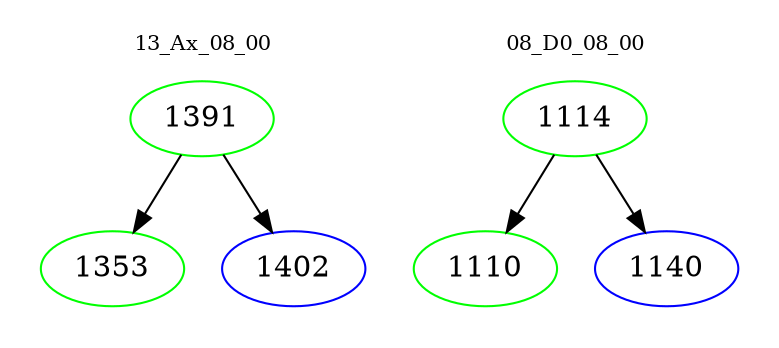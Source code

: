 digraph{
subgraph cluster_0 {
color = white
label = "13_Ax_08_00";
fontsize=10;
T0_1391 [label="1391", color="green"]
T0_1391 -> T0_1353 [color="black"]
T0_1353 [label="1353", color="green"]
T0_1391 -> T0_1402 [color="black"]
T0_1402 [label="1402", color="blue"]
}
subgraph cluster_1 {
color = white
label = "08_D0_08_00";
fontsize=10;
T1_1114 [label="1114", color="green"]
T1_1114 -> T1_1110 [color="black"]
T1_1110 [label="1110", color="green"]
T1_1114 -> T1_1140 [color="black"]
T1_1140 [label="1140", color="blue"]
}
}
